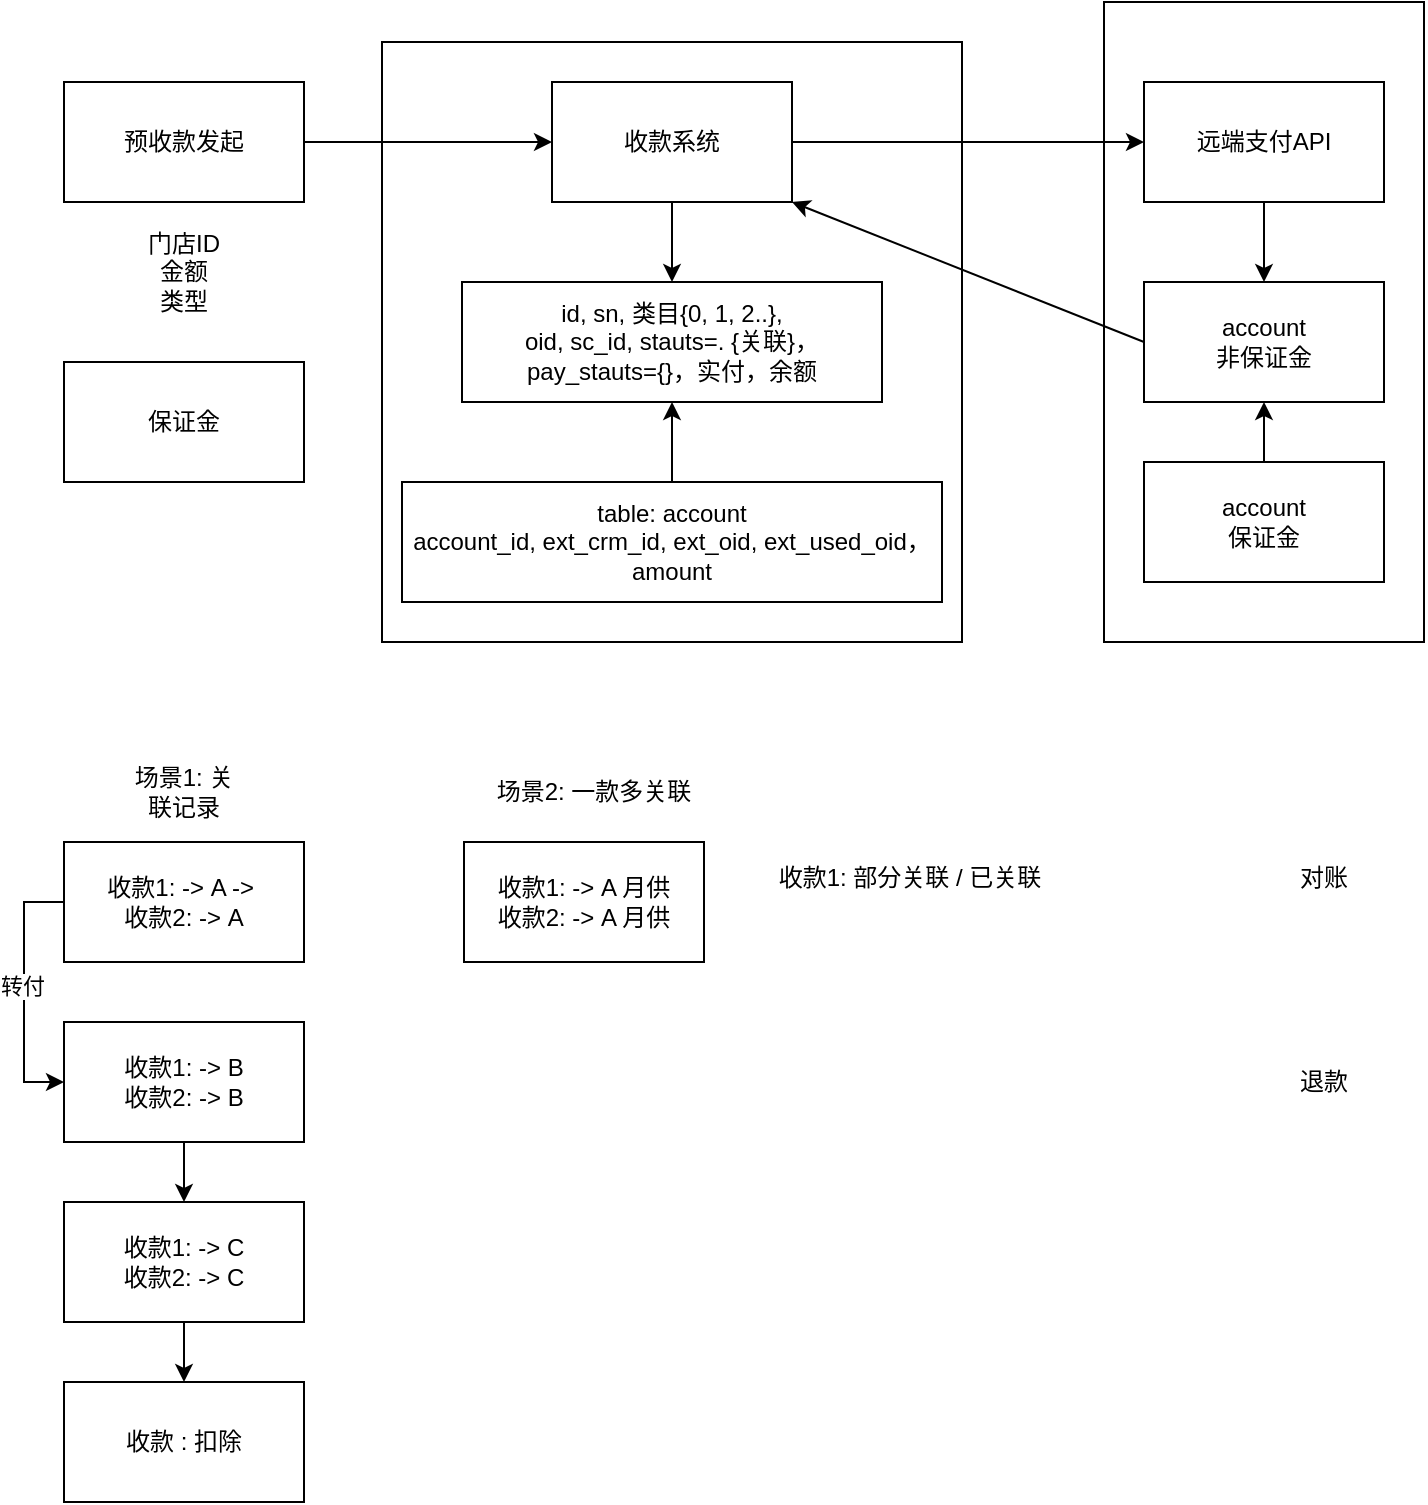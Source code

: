 <mxfile version="21.6.6" type="github">
  <diagram name="第 1 页" id="EzhYIk7CQzr4M1u0HexA">
    <mxGraphModel dx="955" dy="423" grid="1" gridSize="10" guides="1" tooltips="1" connect="1" arrows="1" fold="1" page="1" pageScale="1" pageWidth="827" pageHeight="1169" math="0" shadow="0">
      <root>
        <mxCell id="0" />
        <mxCell id="1" parent="0" />
        <mxCell id="98nZlOnhFW94fuheMX7t-31" value="" style="rounded=0;whiteSpace=wrap;html=1;" vertex="1" parent="1">
          <mxGeometry x="209" y="40" width="290" height="300" as="geometry" />
        </mxCell>
        <mxCell id="98nZlOnhFW94fuheMX7t-28" value="" style="rounded=0;whiteSpace=wrap;html=1;" vertex="1" parent="1">
          <mxGeometry x="570" y="20" width="160" height="320" as="geometry" />
        </mxCell>
        <mxCell id="98nZlOnhFW94fuheMX7t-21" style="edgeStyle=orthogonalEdgeStyle;rounded=0;orthogonalLoop=1;jettySize=auto;html=1;exitX=0.5;exitY=1;exitDx=0;exitDy=0;entryX=0.5;entryY=0;entryDx=0;entryDy=0;" edge="1" parent="1" source="98nZlOnhFW94fuheMX7t-15" target="98nZlOnhFW94fuheMX7t-20">
          <mxGeometry relative="1" as="geometry" />
        </mxCell>
        <mxCell id="98nZlOnhFW94fuheMX7t-22" style="edgeStyle=orthogonalEdgeStyle;rounded=0;orthogonalLoop=1;jettySize=auto;html=1;exitX=1;exitY=0.5;exitDx=0;exitDy=0;entryX=0;entryY=0.5;entryDx=0;entryDy=0;" edge="1" parent="1" source="98nZlOnhFW94fuheMX7t-15" target="98nZlOnhFW94fuheMX7t-17">
          <mxGeometry relative="1" as="geometry" />
        </mxCell>
        <mxCell id="98nZlOnhFW94fuheMX7t-15" value="收款系统" style="rounded=0;whiteSpace=wrap;html=1;" vertex="1" parent="1">
          <mxGeometry x="294" y="60" width="120" height="60" as="geometry" />
        </mxCell>
        <mxCell id="98nZlOnhFW94fuheMX7t-19" style="edgeStyle=orthogonalEdgeStyle;rounded=0;orthogonalLoop=1;jettySize=auto;html=1;exitX=1;exitY=0.5;exitDx=0;exitDy=0;entryX=0;entryY=0.5;entryDx=0;entryDy=0;" edge="1" parent="1" source="98nZlOnhFW94fuheMX7t-16" target="98nZlOnhFW94fuheMX7t-15">
          <mxGeometry relative="1" as="geometry" />
        </mxCell>
        <mxCell id="98nZlOnhFW94fuheMX7t-16" value="预收款发起" style="rounded=0;whiteSpace=wrap;html=1;" vertex="1" parent="1">
          <mxGeometry x="50" y="60" width="120" height="60" as="geometry" />
        </mxCell>
        <mxCell id="98nZlOnhFW94fuheMX7t-55" style="edgeStyle=orthogonalEdgeStyle;rounded=0;orthogonalLoop=1;jettySize=auto;html=1;exitX=0.5;exitY=1;exitDx=0;exitDy=0;entryX=0.5;entryY=0;entryDx=0;entryDy=0;" edge="1" parent="1" source="98nZlOnhFW94fuheMX7t-17" target="98nZlOnhFW94fuheMX7t-54">
          <mxGeometry relative="1" as="geometry" />
        </mxCell>
        <mxCell id="98nZlOnhFW94fuheMX7t-17" value="远端支付API" style="rounded=0;whiteSpace=wrap;html=1;" vertex="1" parent="1">
          <mxGeometry x="590" y="60" width="120" height="60" as="geometry" />
        </mxCell>
        <mxCell id="98nZlOnhFW94fuheMX7t-18" value="门店ID&lt;br&gt;金额&lt;br&gt;类型" style="text;html=1;strokeColor=none;fillColor=none;align=center;verticalAlign=middle;whiteSpace=wrap;rounded=0;" vertex="1" parent="1">
          <mxGeometry x="80" y="140" width="60" height="30" as="geometry" />
        </mxCell>
        <mxCell id="98nZlOnhFW94fuheMX7t-20" value="id, sn, 类目{0, 1, 2..},&lt;br&gt;oid, sc_id, stauts=. {关联}，pay_stauts={}，实付，余额" style="rounded=0;whiteSpace=wrap;html=1;" vertex="1" parent="1">
          <mxGeometry x="249" y="160" width="210" height="60" as="geometry" />
        </mxCell>
        <mxCell id="98nZlOnhFW94fuheMX7t-29" style="edgeStyle=orthogonalEdgeStyle;rounded=0;orthogonalLoop=1;jettySize=auto;html=1;exitX=0.5;exitY=0;exitDx=0;exitDy=0;entryX=0.5;entryY=1;entryDx=0;entryDy=0;" edge="1" parent="1" source="98nZlOnhFW94fuheMX7t-25" target="98nZlOnhFW94fuheMX7t-20">
          <mxGeometry relative="1" as="geometry" />
        </mxCell>
        <mxCell id="98nZlOnhFW94fuheMX7t-25" value="table: account&lt;br&gt;account_id, ext_crm_id, ext_oid, ext_used_oid， amount" style="rounded=0;whiteSpace=wrap;html=1;" vertex="1" parent="1">
          <mxGeometry x="219" y="260" width="270" height="60" as="geometry" />
        </mxCell>
        <mxCell id="98nZlOnhFW94fuheMX7t-58" style="edgeStyle=orthogonalEdgeStyle;rounded=0;orthogonalLoop=1;jettySize=auto;html=1;exitX=0.5;exitY=0;exitDx=0;exitDy=0;entryX=0.5;entryY=1;entryDx=0;entryDy=0;" edge="1" parent="1" source="98nZlOnhFW94fuheMX7t-27" target="98nZlOnhFW94fuheMX7t-54">
          <mxGeometry relative="1" as="geometry" />
        </mxCell>
        <mxCell id="98nZlOnhFW94fuheMX7t-27" value="account&lt;br&gt;保证金" style="rounded=0;whiteSpace=wrap;html=1;" vertex="1" parent="1">
          <mxGeometry x="590" y="250" width="120" height="60" as="geometry" />
        </mxCell>
        <mxCell id="98nZlOnhFW94fuheMX7t-32" value="保证金" style="rounded=0;whiteSpace=wrap;html=1;" vertex="1" parent="1">
          <mxGeometry x="50" y="200" width="120" height="60" as="geometry" />
        </mxCell>
        <mxCell id="98nZlOnhFW94fuheMX7t-52" style="edgeStyle=orthogonalEdgeStyle;rounded=0;orthogonalLoop=1;jettySize=auto;html=1;exitX=0;exitY=0.5;exitDx=0;exitDy=0;entryX=0;entryY=0.5;entryDx=0;entryDy=0;" edge="1" parent="1" source="98nZlOnhFW94fuheMX7t-33" target="98nZlOnhFW94fuheMX7t-34">
          <mxGeometry relative="1" as="geometry" />
        </mxCell>
        <mxCell id="98nZlOnhFW94fuheMX7t-53" value="转付" style="edgeLabel;html=1;align=center;verticalAlign=middle;resizable=0;points=[];" vertex="1" connectable="0" parent="98nZlOnhFW94fuheMX7t-52">
          <mxGeometry x="-0.057" y="-1" relative="1" as="geometry">
            <mxPoint as="offset" />
          </mxGeometry>
        </mxCell>
        <mxCell id="98nZlOnhFW94fuheMX7t-33" value="收款1: -&amp;gt; A -&amp;gt;&amp;nbsp;&lt;br&gt;收款2: -&amp;gt; A" style="rounded=0;whiteSpace=wrap;html=1;" vertex="1" parent="1">
          <mxGeometry x="50" y="440" width="120" height="60" as="geometry" />
        </mxCell>
        <mxCell id="98nZlOnhFW94fuheMX7t-42" style="edgeStyle=orthogonalEdgeStyle;rounded=0;orthogonalLoop=1;jettySize=auto;html=1;exitX=0.5;exitY=1;exitDx=0;exitDy=0;entryX=0.5;entryY=0;entryDx=0;entryDy=0;" edge="1" parent="1" source="98nZlOnhFW94fuheMX7t-34" target="98nZlOnhFW94fuheMX7t-41">
          <mxGeometry relative="1" as="geometry" />
        </mxCell>
        <mxCell id="98nZlOnhFW94fuheMX7t-34" value="收款1: -&amp;gt; B&lt;br&gt;收款2: -&amp;gt; B" style="rounded=0;whiteSpace=wrap;html=1;" vertex="1" parent="1">
          <mxGeometry x="50" y="530" width="120" height="60" as="geometry" />
        </mxCell>
        <mxCell id="98nZlOnhFW94fuheMX7t-37" value="场景1: 关联记录" style="text;html=1;strokeColor=none;fillColor=none;align=center;verticalAlign=middle;whiteSpace=wrap;rounded=0;" vertex="1" parent="1">
          <mxGeometry x="80" y="400" width="60" height="30" as="geometry" />
        </mxCell>
        <mxCell id="98nZlOnhFW94fuheMX7t-38" value="场景2: 一款多关联" style="text;html=1;strokeColor=none;fillColor=none;align=center;verticalAlign=middle;whiteSpace=wrap;rounded=0;" vertex="1" parent="1">
          <mxGeometry x="260" y="400" width="110" height="30" as="geometry" />
        </mxCell>
        <mxCell id="98nZlOnhFW94fuheMX7t-39" value="收款1: -&amp;gt; A 月供&lt;br&gt;收款2: -&amp;gt; A 月供" style="rounded=0;whiteSpace=wrap;html=1;" vertex="1" parent="1">
          <mxGeometry x="250" y="440" width="120" height="60" as="geometry" />
        </mxCell>
        <mxCell id="98nZlOnhFW94fuheMX7t-40" value="收款1: 部分关联 / 已关联" style="text;html=1;strokeColor=none;fillColor=none;align=center;verticalAlign=middle;whiteSpace=wrap;rounded=0;" vertex="1" parent="1">
          <mxGeometry x="380" y="440" width="186" height="35" as="geometry" />
        </mxCell>
        <mxCell id="98nZlOnhFW94fuheMX7t-46" style="edgeStyle=orthogonalEdgeStyle;rounded=0;orthogonalLoop=1;jettySize=auto;html=1;exitX=0.5;exitY=1;exitDx=0;exitDy=0;entryX=0.5;entryY=0;entryDx=0;entryDy=0;" edge="1" parent="1" source="98nZlOnhFW94fuheMX7t-41" target="98nZlOnhFW94fuheMX7t-45">
          <mxGeometry relative="1" as="geometry" />
        </mxCell>
        <mxCell id="98nZlOnhFW94fuheMX7t-41" value="收款1: -&amp;gt; C&lt;br&gt;收款2: -&amp;gt; C" style="rounded=0;whiteSpace=wrap;html=1;" vertex="1" parent="1">
          <mxGeometry x="50" y="620" width="120" height="60" as="geometry" />
        </mxCell>
        <mxCell id="98nZlOnhFW94fuheMX7t-45" value="收款 : 扣除" style="rounded=0;whiteSpace=wrap;html=1;" vertex="1" parent="1">
          <mxGeometry x="50" y="710" width="120" height="60" as="geometry" />
        </mxCell>
        <mxCell id="98nZlOnhFW94fuheMX7t-49" value="对账" style="text;html=1;strokeColor=none;fillColor=none;align=center;verticalAlign=middle;whiteSpace=wrap;rounded=0;" vertex="1" parent="1">
          <mxGeometry x="650" y="442.5" width="60" height="30" as="geometry" />
        </mxCell>
        <mxCell id="98nZlOnhFW94fuheMX7t-50" value="退款" style="text;html=1;strokeColor=none;fillColor=none;align=center;verticalAlign=middle;whiteSpace=wrap;rounded=0;" vertex="1" parent="1">
          <mxGeometry x="650" y="545" width="60" height="30" as="geometry" />
        </mxCell>
        <mxCell id="98nZlOnhFW94fuheMX7t-56" style="rounded=0;orthogonalLoop=1;jettySize=auto;html=1;exitX=0;exitY=0.5;exitDx=0;exitDy=0;entryX=1;entryY=1;entryDx=0;entryDy=0;" edge="1" parent="1" source="98nZlOnhFW94fuheMX7t-54" target="98nZlOnhFW94fuheMX7t-15">
          <mxGeometry relative="1" as="geometry" />
        </mxCell>
        <mxCell id="98nZlOnhFW94fuheMX7t-54" value="account&lt;br&gt;非保证金" style="rounded=0;whiteSpace=wrap;html=1;" vertex="1" parent="1">
          <mxGeometry x="590" y="160" width="120" height="60" as="geometry" />
        </mxCell>
      </root>
    </mxGraphModel>
  </diagram>
</mxfile>
